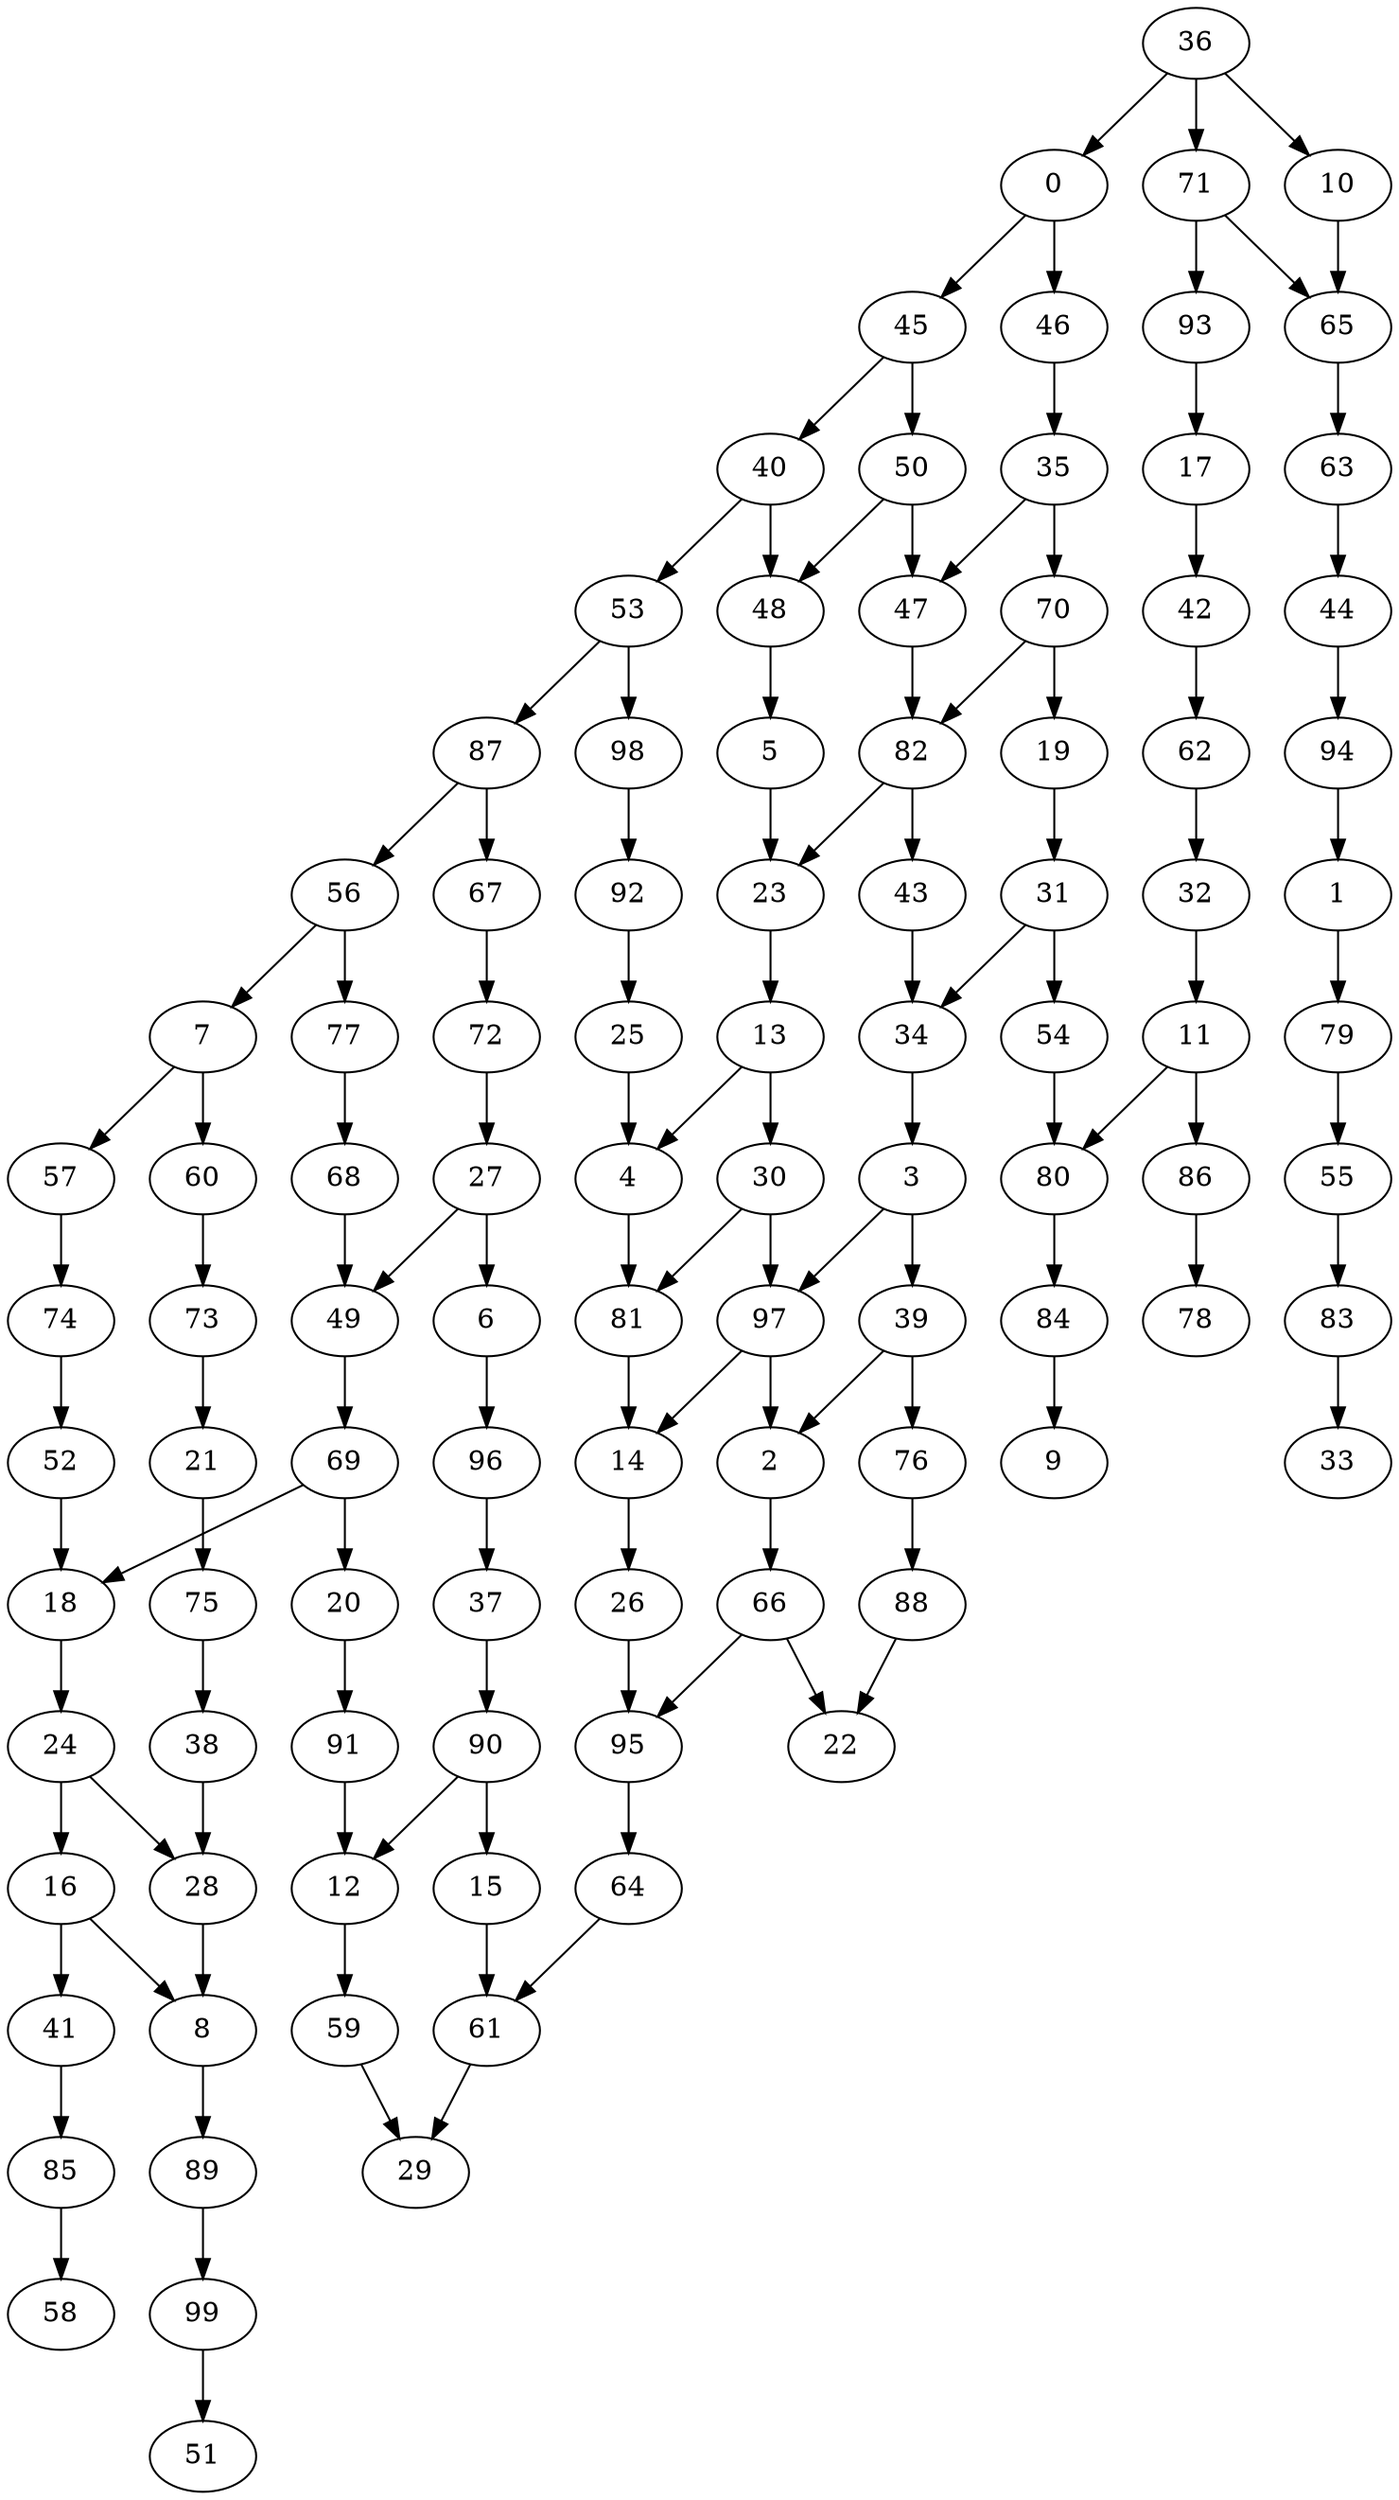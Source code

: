 strict digraph "" {
	0 -> 45;
	0 -> 46;
	1 -> 79;
	2 -> 66;
	3 -> 39;
	3 -> 97;
	4 -> 81;
	5 -> 23;
	6 -> 96;
	7 -> 57;
	7 -> 60;
	8 -> 89;
	10 -> 65;
	11 -> 80;
	11 -> 86;
	12 -> 59;
	13 -> 4;
	13 -> 30;
	14 -> 26;
	15 -> 61;
	16 -> 8;
	16 -> 41;
	17 -> 42;
	18 -> 24;
	19 -> 31;
	20 -> 91;
	21 -> 75;
	23 -> 13;
	24 -> 16;
	24 -> 28;
	25 -> 4;
	26 -> 95;
	27 -> 6;
	27 -> 49;
	28 -> 8;
	30 -> 81;
	30 -> 97;
	31 -> 34;
	31 -> 54;
	32 -> 11;
	34 -> 3;
	35 -> 47;
	35 -> 70;
	36 -> 0;
	36 -> 10;
	36 -> 71;
	37 -> 90;
	38 -> 28;
	39 -> 2;
	39 -> 76;
	40 -> 48;
	40 -> 53;
	41 -> 85;
	42 -> 62;
	43 -> 34;
	44 -> 94;
	45 -> 40;
	45 -> 50;
	46 -> 35;
	47 -> 82;
	48 -> 5;
	49 -> 69;
	50 -> 47;
	50 -> 48;
	52 -> 18;
	53 -> 87;
	53 -> 98;
	54 -> 80;
	55 -> 83;
	56 -> 7;
	56 -> 77;
	57 -> 74;
	59 -> 29;
	60 -> 73;
	61 -> 29;
	62 -> 32;
	63 -> 44;
	64 -> 61;
	65 -> 63;
	66 -> 22;
	66 -> 95;
	67 -> 72;
	68 -> 49;
	69 -> 18;
	69 -> 20;
	70 -> 19;
	70 -> 82;
	71 -> 65;
	71 -> 93;
	72 -> 27;
	73 -> 21;
	74 -> 52;
	75 -> 38;
	76 -> 88;
	77 -> 68;
	79 -> 55;
	80 -> 84;
	81 -> 14;
	82 -> 23;
	82 -> 43;
	83 -> 33;
	84 -> 9;
	85 -> 58;
	86 -> 78;
	87 -> 56;
	87 -> 67;
	88 -> 22;
	89 -> 99;
	90 -> 12;
	90 -> 15;
	91 -> 12;
	92 -> 25;
	93 -> 17;
	94 -> 1;
	95 -> 64;
	96 -> 37;
	97 -> 2;
	97 -> 14;
	98 -> 92;
	99 -> 51;
}
